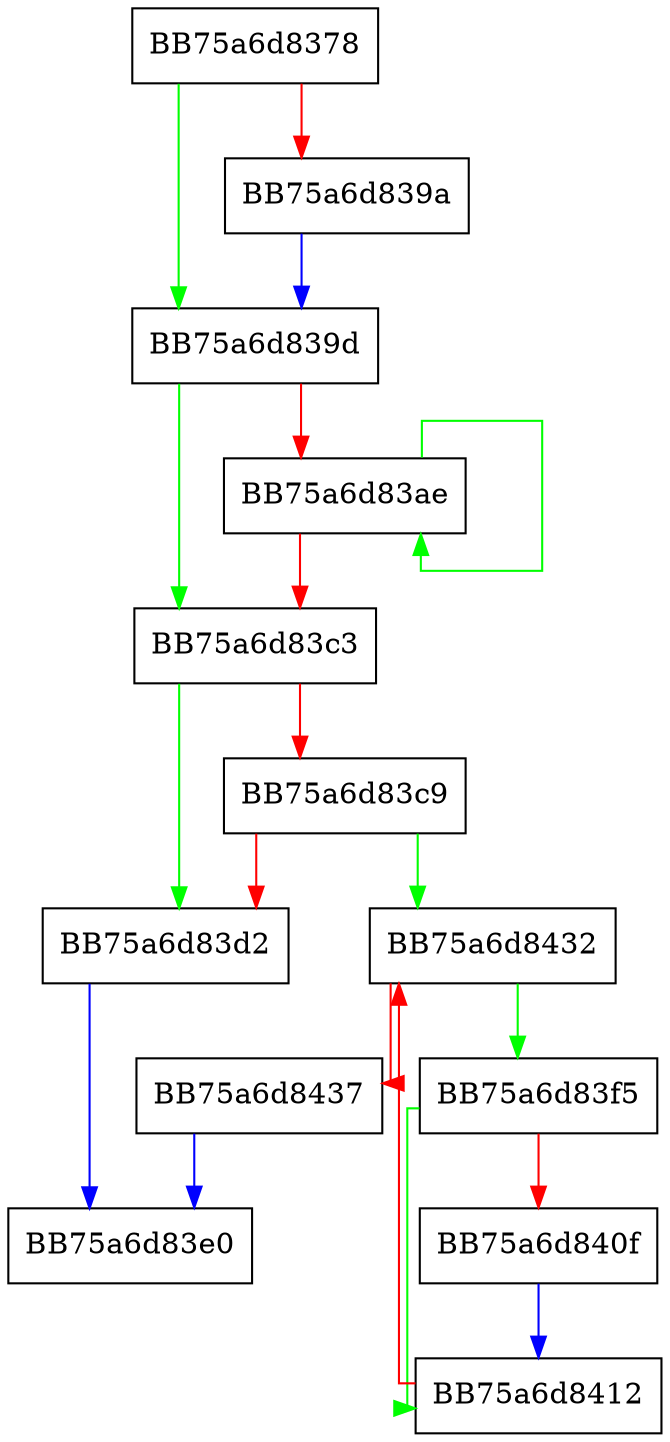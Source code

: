 digraph GetSerializedNpAutoExclusions {
  node [shape="box"];
  graph [splines=ortho];
  BB75a6d8378 -> BB75a6d839d [color="green"];
  BB75a6d8378 -> BB75a6d839a [color="red"];
  BB75a6d839a -> BB75a6d839d [color="blue"];
  BB75a6d839d -> BB75a6d83c3 [color="green"];
  BB75a6d839d -> BB75a6d83ae [color="red"];
  BB75a6d83ae -> BB75a6d83ae [color="green"];
  BB75a6d83ae -> BB75a6d83c3 [color="red"];
  BB75a6d83c3 -> BB75a6d83d2 [color="green"];
  BB75a6d83c3 -> BB75a6d83c9 [color="red"];
  BB75a6d83c9 -> BB75a6d8432 [color="green"];
  BB75a6d83c9 -> BB75a6d83d2 [color="red"];
  BB75a6d83d2 -> BB75a6d83e0 [color="blue"];
  BB75a6d83f5 -> BB75a6d8412 [color="green"];
  BB75a6d83f5 -> BB75a6d840f [color="red"];
  BB75a6d840f -> BB75a6d8412 [color="blue"];
  BB75a6d8412 -> BB75a6d8432 [color="red"];
  BB75a6d8432 -> BB75a6d83f5 [color="green"];
  BB75a6d8432 -> BB75a6d8437 [color="red"];
  BB75a6d8437 -> BB75a6d83e0 [color="blue"];
}